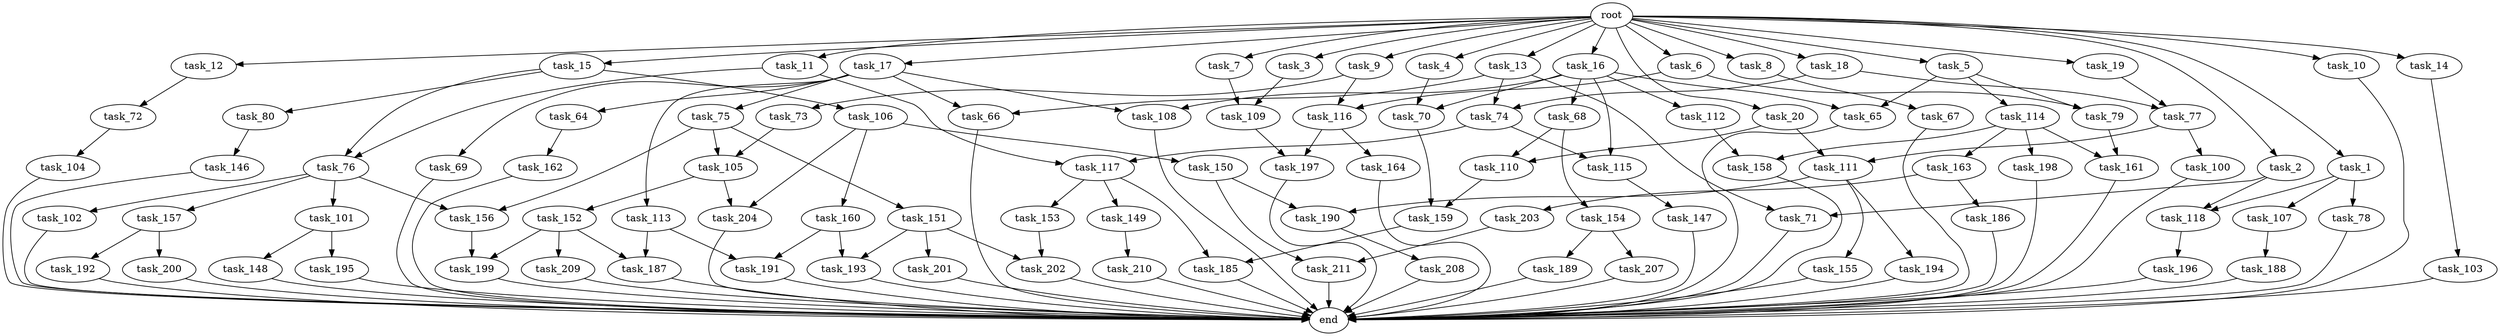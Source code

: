 digraph G {
  task_11 [size="2.048000"];
  task_195 [size="841813590.016000"];
  task_64 [size="618475290.624000"];
  task_17 [size="2.048000"];
  task_190 [size="704374636.544000"];
  task_112 [size="429496729.600000"];
  task_69 [size="618475290.624000"];
  task_104 [size="274877906.944000"];
  task_209 [size="274877906.944000"];
  task_113 [size="618475290.624000"];
  task_189 [size="68719476.736000"];
  task_199 [size="1116691496.960000"];
  task_73 [size="841813590.016000"];
  task_197 [size="773094113.280000"];
  task_67 [size="1099511627.776000"];
  task_109 [size="858993459.200000"];
  task_7 [size="2.048000"];
  task_192 [size="1391569403.904000"];
  task_157 [size="1099511627.776000"];
  task_185 [size="1460288880.640000"];
  task_115 [size="584115552.256000"];
  task_211 [size="704374636.544000"];
  end [size="0.000000"];
  task_158 [size="1786706395.136000"];
  task_203 [size="618475290.624000"];
  task_188 [size="618475290.624000"];
  task_164 [size="154618822.656000"];
  task_107 [size="618475290.624000"];
  task_72 [size="1099511627.776000"];
  task_196 [size="618475290.624000"];
  task_118 [size="773094113.280000"];
  task_105 [size="2817498546.176000"];
  task_193 [size="1941325217.792000"];
  task_198 [size="68719476.736000"];
  task_80 [size="68719476.736000"];
  task_202 [size="1271310319.616000"];
  task_207 [size="68719476.736000"];
  task_14 [size="2.048000"];
  task_187 [size="549755813.888000"];
  task_153 [size="1391569403.904000"];
  task_147 [size="1391569403.904000"];
  task_20 [size="2.048000"];
  task_108 [size="1047972020.224000"];
  task_146 [size="841813590.016000"];
  task_100 [size="618475290.624000"];
  task_9 [size="2.048000"];
  task_149 [size="1391569403.904000"];
  task_16 [size="2.048000"];
  task_8 [size="2.048000"];
  task_75 [size="618475290.624000"];
  root [size="0.000000"];
  task_161 [size="498216206.336000"];
  task_4 [size="2.048000"];
  task_70 [size="1821066133.504000"];
  task_65 [size="1821066133.504000"];
  task_78 [size="618475290.624000"];
  task_19 [size="2.048000"];
  task_13 [size="2.048000"];
  task_194 [size="429496729.600000"];
  task_66 [size="1460288880.640000"];
  task_210 [size="841813590.016000"];
  task_5 [size="2.048000"];
  task_204 [size="223338299.392000"];
  task_154 [size="68719476.736000"];
  task_200 [size="1391569403.904000"];
  task_6 [size="2.048000"];
  task_116 [size="1941325217.792000"];
  task_150 [size="154618822.656000"];
  task_201 [size="841813590.016000"];
  task_152 [size="68719476.736000"];
  task_106 [size="68719476.736000"];
  task_3 [size="2.048000"];
  task_117 [size="309237645.312000"];
  task_18 [size="2.048000"];
  task_155 [size="429496729.600000"];
  task_15 [size="2.048000"];
  task_10 [size="2.048000"];
  task_110 [size="223338299.392000"];
  task_148 [size="841813590.016000"];
  task_79 [size="2491081031.680000"];
  task_186 [size="618475290.624000"];
  task_74 [size="910533066.752000"];
  task_103 [size="429496729.600000"];
  task_160 [size="154618822.656000"];
  task_1 [size="2.048000"];
  task_208 [size="274877906.944000"];
  task_159 [size="773094113.280000"];
  task_151 [size="1717986918.400000"];
  task_156 [size="2817498546.176000"];
  task_68 [size="429496729.600000"];
  task_2 [size="2.048000"];
  task_71 [size="996432412.672000"];
  task_114 [size="1391569403.904000"];
  task_12 [size="2.048000"];
  task_111 [size="773094113.280000"];
  task_191 [size="1374389534.720000"];
  task_163 [size="68719476.736000"];
  task_102 [size="1099511627.776000"];
  task_101 [size="1099511627.776000"];
  task_162 [size="1099511627.776000"];
  task_77 [size="1168231104.512000"];
  task_76 [size="223338299.392000"];

  task_11 -> task_76 [size="75497472.000000"];
  task_11 -> task_117 [size="75497472.000000"];
  task_195 -> end [size="1.000000"];
  task_64 -> task_162 [size="536870912.000000"];
  task_17 -> task_113 [size="301989888.000000"];
  task_17 -> task_66 [size="301989888.000000"];
  task_17 -> task_75 [size="301989888.000000"];
  task_17 -> task_108 [size="301989888.000000"];
  task_17 -> task_69 [size="301989888.000000"];
  task_17 -> task_64 [size="301989888.000000"];
  task_190 -> task_208 [size="134217728.000000"];
  task_112 -> task_158 [size="838860800.000000"];
  task_69 -> end [size="1.000000"];
  task_104 -> end [size="1.000000"];
  task_209 -> end [size="1.000000"];
  task_113 -> task_187 [size="134217728.000000"];
  task_113 -> task_191 [size="134217728.000000"];
  task_189 -> end [size="1.000000"];
  task_199 -> end [size="1.000000"];
  task_73 -> task_105 [size="536870912.000000"];
  task_197 -> end [size="1.000000"];
  task_67 -> end [size="1.000000"];
  task_109 -> task_197 [size="301989888.000000"];
  task_7 -> task_109 [size="209715200.000000"];
  task_192 -> end [size="1.000000"];
  task_157 -> task_200 [size="679477248.000000"];
  task_157 -> task_192 [size="679477248.000000"];
  task_185 -> end [size="1.000000"];
  task_115 -> task_147 [size="679477248.000000"];
  task_211 -> end [size="1.000000"];
  task_158 -> end [size="1.000000"];
  task_203 -> task_211 [size="209715200.000000"];
  task_188 -> end [size="1.000000"];
  task_164 -> end [size="1.000000"];
  task_107 -> task_188 [size="301989888.000000"];
  task_72 -> task_104 [size="134217728.000000"];
  task_196 -> end [size="1.000000"];
  task_118 -> task_196 [size="301989888.000000"];
  task_105 -> task_152 [size="33554432.000000"];
  task_105 -> task_204 [size="33554432.000000"];
  task_193 -> end [size="1.000000"];
  task_198 -> end [size="1.000000"];
  task_80 -> task_146 [size="411041792.000000"];
  task_202 -> end [size="1.000000"];
  task_207 -> end [size="1.000000"];
  task_14 -> task_103 [size="209715200.000000"];
  task_187 -> end [size="1.000000"];
  task_153 -> task_202 [size="209715200.000000"];
  task_147 -> end [size="1.000000"];
  task_20 -> task_110 [size="75497472.000000"];
  task_20 -> task_111 [size="75497472.000000"];
  task_108 -> end [size="1.000000"];
  task_146 -> end [size="1.000000"];
  task_100 -> end [size="1.000000"];
  task_9 -> task_73 [size="411041792.000000"];
  task_9 -> task_116 [size="411041792.000000"];
  task_149 -> task_210 [size="411041792.000000"];
  task_16 -> task_68 [size="209715200.000000"];
  task_16 -> task_115 [size="209715200.000000"];
  task_16 -> task_70 [size="209715200.000000"];
  task_16 -> task_65 [size="209715200.000000"];
  task_16 -> task_108 [size="209715200.000000"];
  task_16 -> task_112 [size="209715200.000000"];
  task_8 -> task_67 [size="536870912.000000"];
  task_75 -> task_151 [size="838860800.000000"];
  task_75 -> task_156 [size="838860800.000000"];
  task_75 -> task_105 [size="838860800.000000"];
  root -> task_15 [size="1.000000"];
  root -> task_16 [size="1.000000"];
  root -> task_5 [size="1.000000"];
  root -> task_11 [size="1.000000"];
  root -> task_3 [size="1.000000"];
  root -> task_20 [size="1.000000"];
  root -> task_12 [size="1.000000"];
  root -> task_8 [size="1.000000"];
  root -> task_6 [size="1.000000"];
  root -> task_17 [size="1.000000"];
  root -> task_7 [size="1.000000"];
  root -> task_10 [size="1.000000"];
  root -> task_1 [size="1.000000"];
  root -> task_4 [size="1.000000"];
  root -> task_2 [size="1.000000"];
  root -> task_19 [size="1.000000"];
  root -> task_13 [size="1.000000"];
  root -> task_14 [size="1.000000"];
  root -> task_9 [size="1.000000"];
  root -> task_18 [size="1.000000"];
  task_161 -> end [size="1.000000"];
  task_4 -> task_70 [size="679477248.000000"];
  task_70 -> task_159 [size="75497472.000000"];
  task_65 -> end [size="1.000000"];
  task_78 -> end [size="1.000000"];
  task_19 -> task_77 [size="536870912.000000"];
  task_13 -> task_66 [size="411041792.000000"];
  task_13 -> task_71 [size="411041792.000000"];
  task_13 -> task_74 [size="411041792.000000"];
  task_194 -> end [size="1.000000"];
  task_66 -> end [size="1.000000"];
  task_210 -> end [size="1.000000"];
  task_5 -> task_65 [size="679477248.000000"];
  task_5 -> task_114 [size="679477248.000000"];
  task_5 -> task_79 [size="679477248.000000"];
  task_204 -> end [size="1.000000"];
  task_154 -> task_207 [size="33554432.000000"];
  task_154 -> task_189 [size="33554432.000000"];
  task_200 -> end [size="1.000000"];
  task_6 -> task_116 [size="536870912.000000"];
  task_6 -> task_79 [size="536870912.000000"];
  task_116 -> task_164 [size="75497472.000000"];
  task_116 -> task_197 [size="75497472.000000"];
  task_150 -> task_190 [size="134217728.000000"];
  task_150 -> task_211 [size="134217728.000000"];
  task_201 -> end [size="1.000000"];
  task_152 -> task_209 [size="134217728.000000"];
  task_152 -> task_199 [size="134217728.000000"];
  task_152 -> task_187 [size="134217728.000000"];
  task_106 -> task_160 [size="75497472.000000"];
  task_106 -> task_204 [size="75497472.000000"];
  task_106 -> task_150 [size="75497472.000000"];
  task_3 -> task_109 [size="209715200.000000"];
  task_117 -> task_149 [size="679477248.000000"];
  task_117 -> task_185 [size="679477248.000000"];
  task_117 -> task_153 [size="679477248.000000"];
  task_18 -> task_77 [size="33554432.000000"];
  task_18 -> task_74 [size="33554432.000000"];
  task_155 -> end [size="1.000000"];
  task_15 -> task_106 [size="33554432.000000"];
  task_15 -> task_76 [size="33554432.000000"];
  task_15 -> task_80 [size="33554432.000000"];
  task_10 -> end [size="1.000000"];
  task_110 -> task_159 [size="301989888.000000"];
  task_148 -> end [size="1.000000"];
  task_79 -> task_161 [size="209715200.000000"];
  task_186 -> end [size="1.000000"];
  task_74 -> task_115 [size="75497472.000000"];
  task_74 -> task_117 [size="75497472.000000"];
  task_103 -> end [size="1.000000"];
  task_160 -> task_191 [size="536870912.000000"];
  task_160 -> task_193 [size="536870912.000000"];
  task_1 -> task_78 [size="301989888.000000"];
  task_1 -> task_107 [size="301989888.000000"];
  task_1 -> task_118 [size="301989888.000000"];
  task_208 -> end [size="1.000000"];
  task_159 -> task_185 [size="33554432.000000"];
  task_151 -> task_201 [size="411041792.000000"];
  task_151 -> task_202 [size="411041792.000000"];
  task_151 -> task_193 [size="411041792.000000"];
  task_156 -> task_199 [size="411041792.000000"];
  task_68 -> task_110 [size="33554432.000000"];
  task_68 -> task_154 [size="33554432.000000"];
  task_2 -> task_118 [size="75497472.000000"];
  task_2 -> task_71 [size="75497472.000000"];
  task_71 -> end [size="1.000000"];
  task_114 -> task_161 [size="33554432.000000"];
  task_114 -> task_163 [size="33554432.000000"];
  task_114 -> task_158 [size="33554432.000000"];
  task_114 -> task_198 [size="33554432.000000"];
  task_12 -> task_72 [size="536870912.000000"];
  task_111 -> task_155 [size="209715200.000000"];
  task_111 -> task_190 [size="209715200.000000"];
  task_111 -> task_194 [size="209715200.000000"];
  task_191 -> end [size="1.000000"];
  task_163 -> task_186 [size="301989888.000000"];
  task_163 -> task_203 [size="301989888.000000"];
  task_102 -> end [size="1.000000"];
  task_101 -> task_195 [size="411041792.000000"];
  task_101 -> task_148 [size="411041792.000000"];
  task_162 -> end [size="1.000000"];
  task_77 -> task_111 [size="301989888.000000"];
  task_77 -> task_100 [size="301989888.000000"];
  task_76 -> task_157 [size="536870912.000000"];
  task_76 -> task_156 [size="536870912.000000"];
  task_76 -> task_102 [size="536870912.000000"];
  task_76 -> task_101 [size="536870912.000000"];
}
